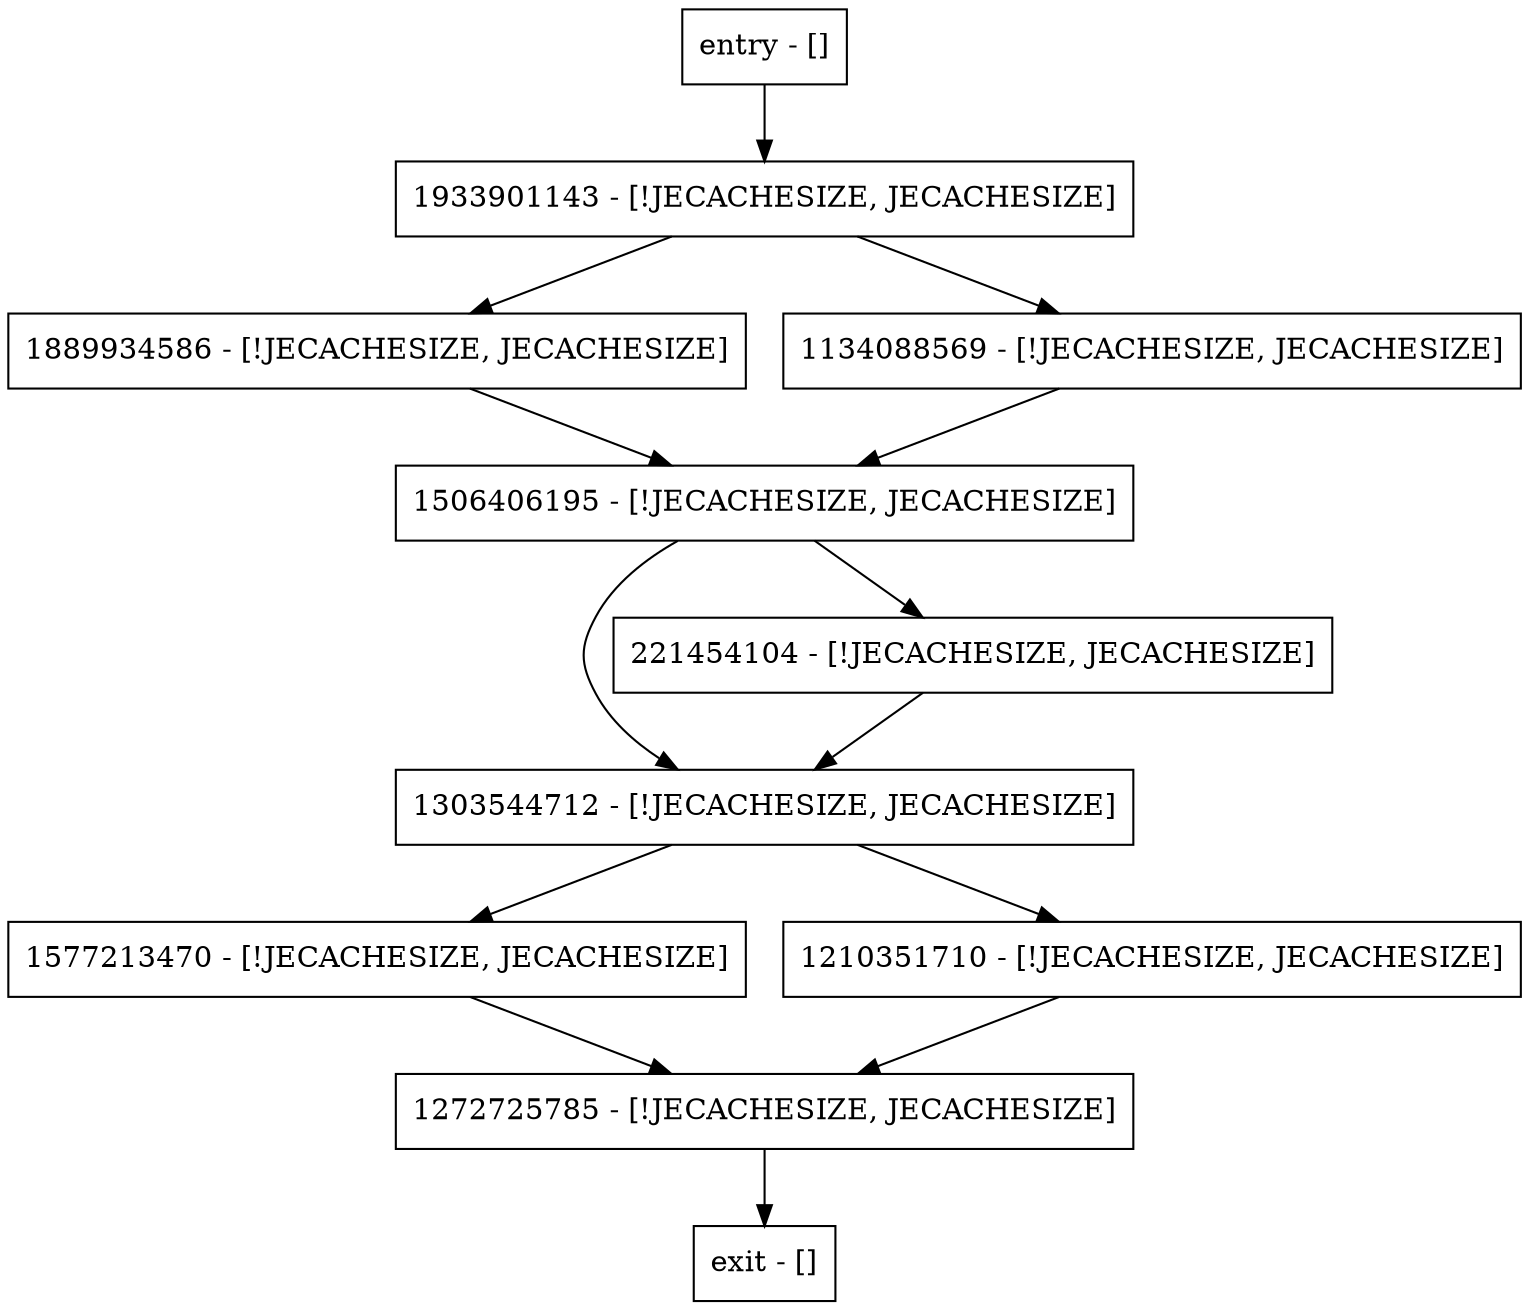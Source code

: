 digraph makeDeadlockException {
node [shape=record];
1577213470 [label="1577213470 - [!JECACHESIZE, JECACHESIZE]"];
entry [label="entry - []"];
exit [label="exit - []"];
1506406195 [label="1506406195 - [!JECACHESIZE, JECACHESIZE]"];
1303544712 [label="1303544712 - [!JECACHESIZE, JECACHESIZE]"];
1889934586 [label="1889934586 - [!JECACHESIZE, JECACHESIZE]"];
1134088569 [label="1134088569 - [!JECACHESIZE, JECACHESIZE]"];
1933901143 [label="1933901143 - [!JECACHESIZE, JECACHESIZE]"];
221454104 [label="221454104 - [!JECACHESIZE, JECACHESIZE]"];
1210351710 [label="1210351710 - [!JECACHESIZE, JECACHESIZE]"];
1272725785 [label="1272725785 - [!JECACHESIZE, JECACHESIZE]"];
entry;
exit;
1577213470 -> 1272725785;
entry -> 1933901143;
1506406195 -> 1303544712;
1506406195 -> 221454104;
1303544712 -> 1577213470;
1303544712 -> 1210351710;
1889934586 -> 1506406195;
1134088569 -> 1506406195;
1933901143 -> 1889934586;
1933901143 -> 1134088569;
221454104 -> 1303544712;
1210351710 -> 1272725785;
1272725785 -> exit;
}
